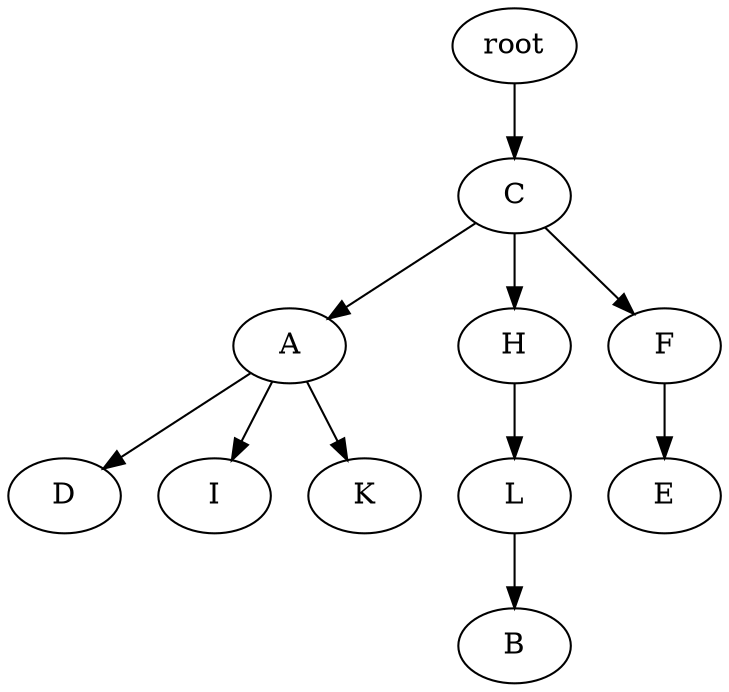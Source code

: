 strict digraph G {
	graph [name=G];
	0	 [label=root];
	2	 [label=C];
	0 -> 2;
	4	 [label=A];
	9	 [label=D];
	4 -> 9;
	7	 [label=I];
	4 -> 7;
	8	 [label=K];
	4 -> 8;
	12	 [label=B];
	2 -> 4;
	10	 [label=H];
	2 -> 10;
	3	 [label=F];
	2 -> 3;
	11	 [label=L];
	10 -> 11;
	6	 [label=E];
	3 -> 6;
	11 -> 12;
}
